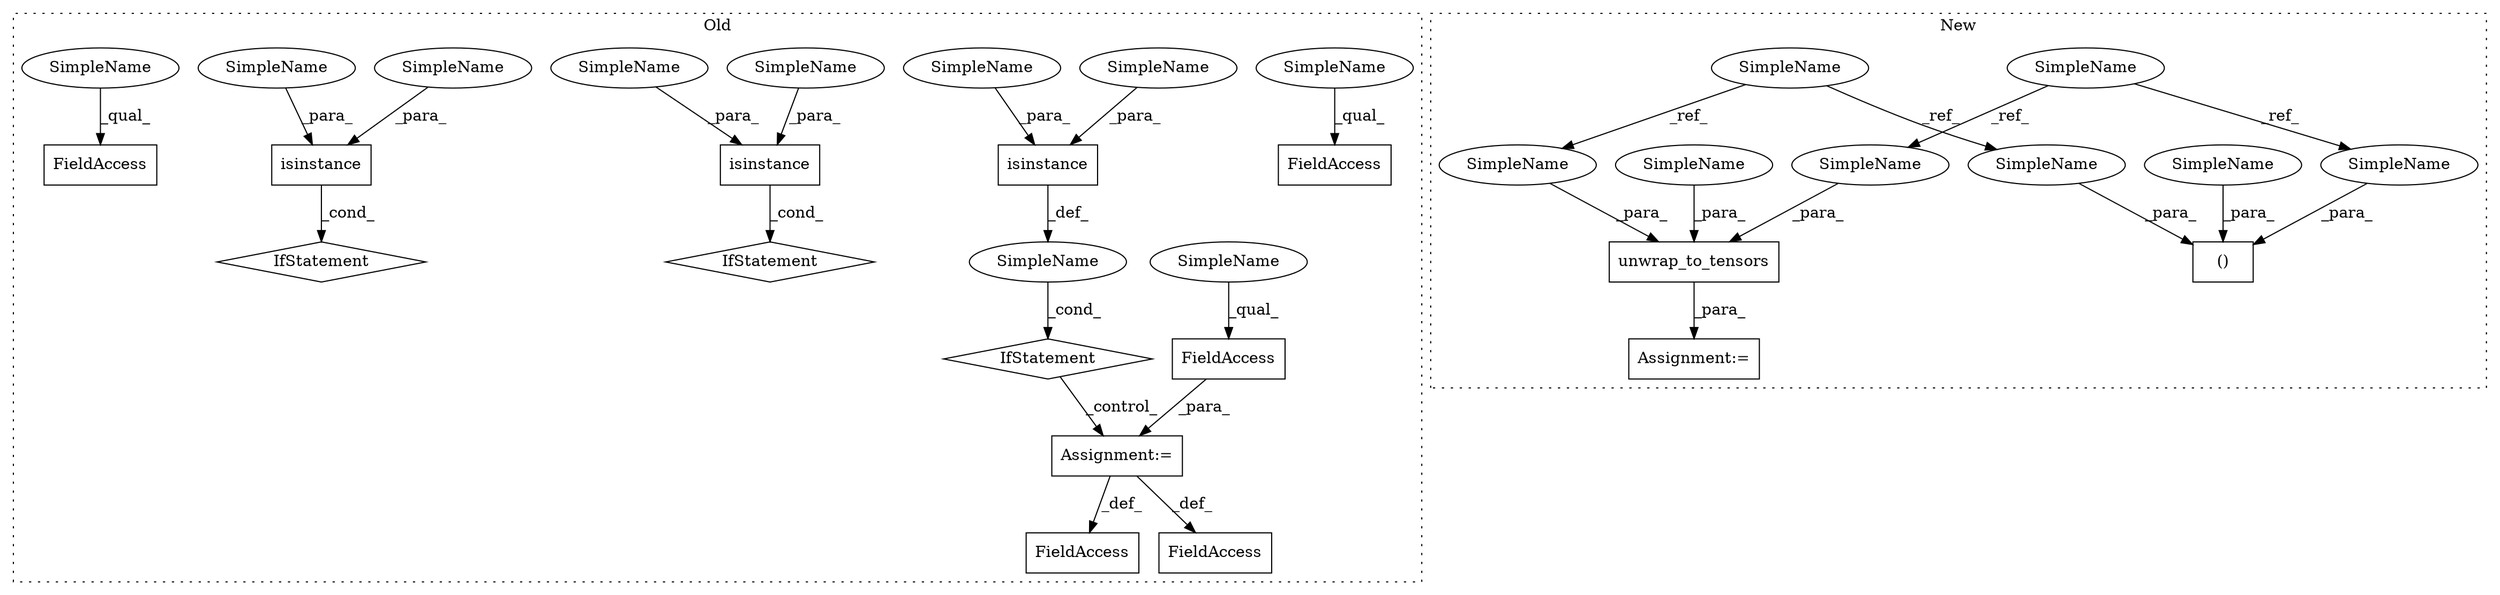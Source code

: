digraph G {
subgraph cluster0 {
1 [label="IfStatement" a="25" s="1014,1050" l="4,2" shape="diamond"];
3 [label="SimpleName" a="42" s="" l="" shape="ellipse"];
4 [label="Assignment:=" a="7" s="1071" l="1" shape="box"];
5 [label="isinstance" a="32" s="1018,1049" l="11,1" shape="box"];
8 [label="isinstance" a="32" s="1104,1128" l="11,1" shape="box"];
10 [label="FieldAccess" a="22" s="1144" l="9" shape="box"];
11 [label="IfStatement" a="25" s="1100,1129" l="4,2" shape="diamond"];
12 [label="isinstance" a="32" s="932,963" l="11,1" shape="box"];
14 [label="FieldAccess" a="22" s="986" l="16" shape="box"];
15 [label="IfStatement" a="25" s="928,964" l="4,2" shape="diamond"];
16 [label="FieldAccess" a="22" s="1813" l="20" shape="box"];
17 [label="FieldAccess" a="22" s="1999" l="20" shape="box"];
18 [label="FieldAccess" a="22" s="1072" l="16" shape="box"];
19 [label="SimpleName" a="42" s="1072" l="11" shape="ellipse"];
20 [label="SimpleName" a="42" s="1029" l="11" shape="ellipse"];
25 [label="SimpleName" a="42" s="1144" l="4" shape="ellipse"];
26 [label="SimpleName" a="42" s="1115" l="4" shape="ellipse"];
27 [label="SimpleName" a="42" s="1041" l="8" shape="ellipse"];
28 [label="SimpleName" a="42" s="1120" l="8" shape="ellipse"];
29 [label="SimpleName" a="42" s="955" l="8" shape="ellipse"];
32 [label="SimpleName" a="42" s="943" l="11" shape="ellipse"];
33 [label="SimpleName" a="42" s="986" l="11" shape="ellipse"];
label = "Old";
style="dotted";
}
subgraph cluster1 {
2 [label="unwrap_to_tensors" a="32" s="960,1006" l="18,1" shape="box"];
6 [label="Assignment:=" a="7" s="953" l="2" shape="box"];
7 [label="()" a="106" s="901" l="52" shape="box"];
9 [label="SimpleName" a="42" s="886" l="4" shape="ellipse"];
13 [label="SimpleName" a="42" s="865" l="11" shape="ellipse"];
21 [label="SimpleName" a="42" s="925" l="11" shape="ellipse"];
22 [label="SimpleName" a="42" s="990" l="11" shape="ellipse"];
23 [label="SimpleName" a="42" s="1002" l="4" shape="ellipse"];
24 [label="SimpleName" a="42" s="949" l="4" shape="ellipse"];
30 [label="SimpleName" a="42" s="978" l="11" shape="ellipse"];
31 [label="SimpleName" a="42" s="901" l="11" shape="ellipse"];
label = "New";
style="dotted";
}
1 -> 4 [label="_control_"];
2 -> 6 [label="_para_"];
3 -> 1 [label="_cond_"];
4 -> 16 [label="_def_"];
4 -> 17 [label="_def_"];
5 -> 3 [label="_def_"];
8 -> 11 [label="_cond_"];
9 -> 23 [label="_ref_"];
9 -> 24 [label="_ref_"];
12 -> 15 [label="_cond_"];
13 -> 31 [label="_ref_"];
13 -> 30 [label="_ref_"];
18 -> 4 [label="_para_"];
19 -> 18 [label="_qual_"];
20 -> 5 [label="_para_"];
21 -> 7 [label="_para_"];
22 -> 2 [label="_para_"];
23 -> 2 [label="_para_"];
24 -> 7 [label="_para_"];
25 -> 10 [label="_qual_"];
26 -> 8 [label="_para_"];
27 -> 5 [label="_para_"];
28 -> 8 [label="_para_"];
29 -> 12 [label="_para_"];
30 -> 2 [label="_para_"];
31 -> 7 [label="_para_"];
32 -> 12 [label="_para_"];
33 -> 14 [label="_qual_"];
}